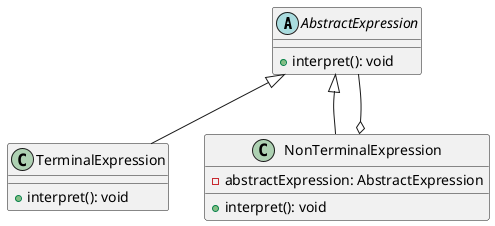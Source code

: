 @startuml
abstract class AbstractExpression{
    + interpret(): void
}

class TerminalExpression{
    + interpret(): void
}

class NonTerminalExpression{
    - abstractExpression: AbstractExpression
    + interpret(): void
}

AbstractExpression <|-- TerminalExpression
AbstractExpression <|-- NonTerminalExpression
NonTerminalExpression o-- AbstractExpression
@enduml
